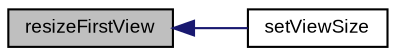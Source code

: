 digraph "resizeFirstView"
{
  bgcolor="transparent";
  edge [fontname="Arial",fontsize="9",labelfontname="Arial",labelfontsize="9"];
  node [fontname="Arial",fontsize="9",shape=record];
  rankdir="LR";
  Node1 [label="resizeFirstView",height=0.2,width=0.4,color="black", fillcolor="grey75", style="filled" fontcolor="black"];
  Node1 -> Node2 [dir="back",color="midnightblue",fontsize="9",style="solid",fontname="Arial"];
  Node2 [label="setViewSize",height=0.2,width=0.4,color="black",URL="$class_v_s_t_g_u_i_1_1_c_split_view.html#ada1ffb857aa147620f2d01522b37569d",tooltip="set views size "];
}
